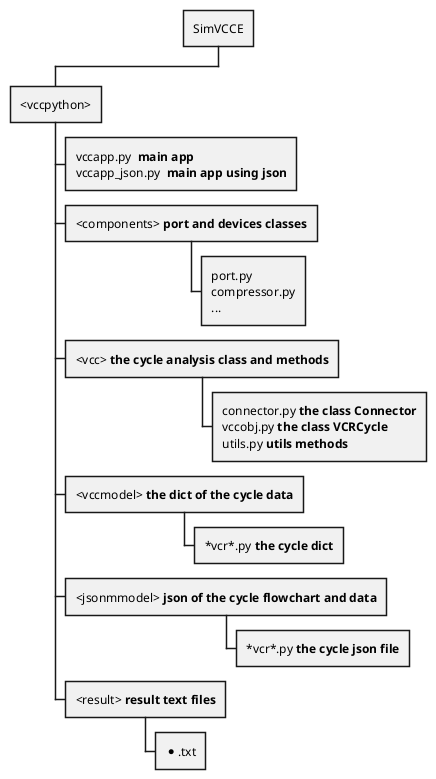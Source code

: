 @startwbs
* SimVCCE
** <vccpython>
*** vccapp.py  **main app**\nvccapp_json.py  **main app using json**
*** <components> **port and devices classes**
**** port.py\ncompressor.py\n...       
*** <vcc> **the cycle analysis class and methods**
****  connector.py **the class Connector**\nvccobj.py **the class VCRCycle**\nutils.py **utils methods**
*** <vccmodel> **the dict of the cycle data**
****  *vcr*.py **the cycle dict**
*** <jsonmmodel> **json of the cycle flowchart and data**
****  *vcr*.py **the cycle json file**
*** <result> **result text files**
****  *.txt
@endwbs

